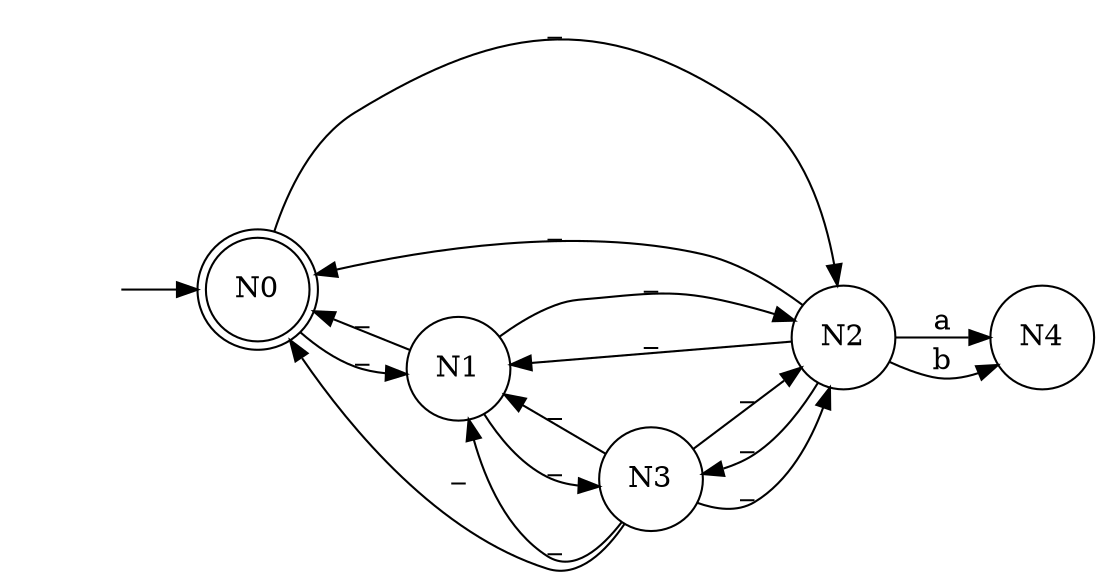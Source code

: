 digraph myAutomaton {
rankdir=LR;
" " [shape=none]
"N0" [shape=doublecircle]
"N1" [shape=circle]
"N2" [shape=circle]
"N3" [shape=circle]
"N4" [shape=circle]

" " -> "N0""N0" -> "N2"[label="_"]
"N0" -> "N1"[label="_"]
"N3" -> "N1"[label="_"]
"N3" -> "N2"[label="_"]
"N1" -> "N0"[label="_"]
"N1" -> "N2"[label="_"]
"N1" -> "N3"[label="_"]
"N2" -> "N3"[label="_"]
"N2" -> "N0"[label="_"]
"N2" -> "N1"[label="_"]
"N3" -> "N2"[label="_"]
"N3" -> "N0"[label="_"]
"N3" -> "N1"[label="_"]
"N2" -> "N4"[label="a"]
"N2" -> "N4"[label="b"]
}